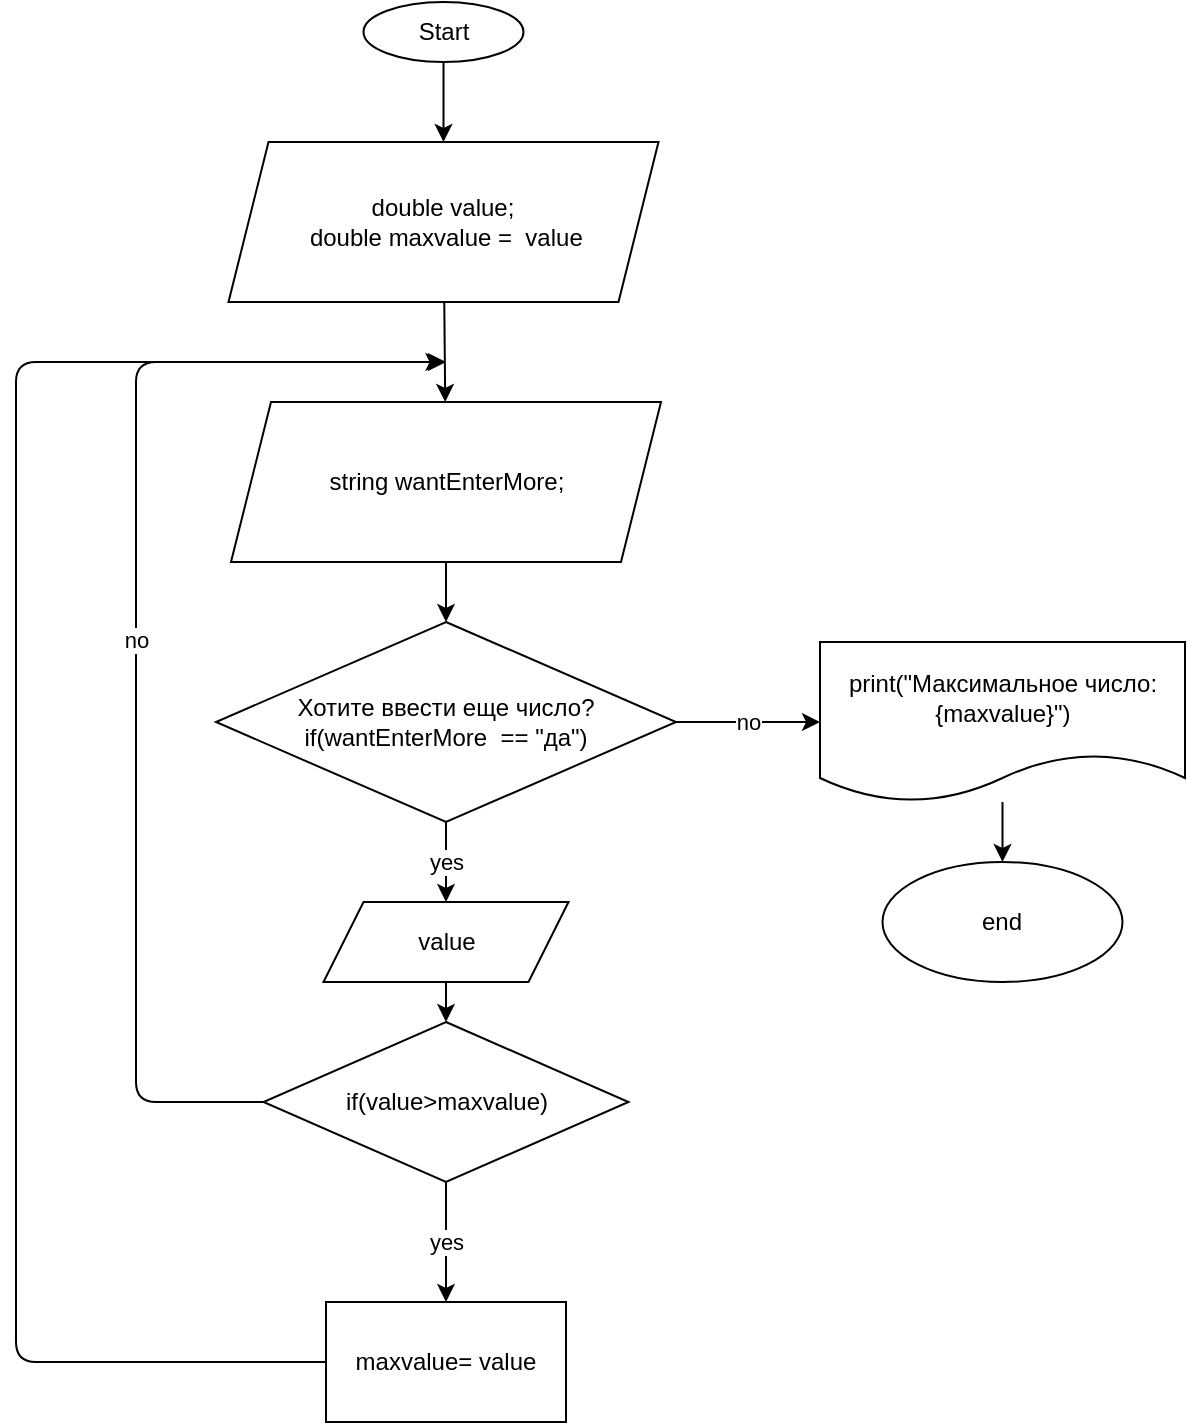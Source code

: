 <mxfile>
    <diagram id="CfLts7JXnZs10Yi-ryZP" name="Страница 1">
        <mxGraphModel dx="1173" dy="697" grid="1" gridSize="10" guides="1" tooltips="1" connect="1" arrows="1" fold="1" page="1" pageScale="1" pageWidth="827" pageHeight="1169" math="0" shadow="0">
            <root>
                <mxCell id="0"/>
                <mxCell id="1" parent="0"/>
                <mxCell id="21" value="" style="edgeStyle=none;html=1;" edge="1" parent="1" source="2" target="20">
                    <mxGeometry relative="1" as="geometry"/>
                </mxCell>
                <mxCell id="2" value="Start" style="ellipse;whiteSpace=wrap;html=1;" parent="1" vertex="1">
                    <mxGeometry x="273.75" y="50" width="80" height="30" as="geometry"/>
                </mxCell>
                <mxCell id="39" value="" style="edgeStyle=none;html=1;" edge="1" parent="1" source="20" target="38">
                    <mxGeometry relative="1" as="geometry"/>
                </mxCell>
                <mxCell id="20" value="double value;&lt;br&gt;&amp;nbsp;double maxvalue =&amp;nbsp; value" style="shape=parallelogram;perimeter=parallelogramPerimeter;whiteSpace=wrap;html=1;fixedSize=1;" vertex="1" parent="1">
                    <mxGeometry x="206.25" y="120" width="215" height="80" as="geometry"/>
                </mxCell>
                <mxCell id="29" value="yes" style="edgeStyle=none;html=1;" edge="1" parent="1" source="26" target="28">
                    <mxGeometry relative="1" as="geometry">
                        <Array as="points">
                            <mxPoint x="315" y="480"/>
                        </Array>
                    </mxGeometry>
                </mxCell>
                <mxCell id="35" value="no" style="edgeStyle=none;html=1;" edge="1" parent="1" source="26" target="34">
                    <mxGeometry relative="1" as="geometry">
                        <Array as="points">
                            <mxPoint x="440" y="410"/>
                        </Array>
                    </mxGeometry>
                </mxCell>
                <mxCell id="26" value="Хотите ввести еще число?&lt;br&gt;if(wantEnterMore&amp;nbsp; == &quot;да&quot;)" style="rhombus;whiteSpace=wrap;html=1;" vertex="1" parent="1">
                    <mxGeometry x="200" y="360" width="230" height="100" as="geometry"/>
                </mxCell>
                <mxCell id="31" value="" style="edgeStyle=none;html=1;" edge="1" parent="1" source="28" target="30">
                    <mxGeometry relative="1" as="geometry"/>
                </mxCell>
                <mxCell id="28" value="&lt;span&gt;value&lt;/span&gt;" style="shape=parallelogram;perimeter=parallelogramPerimeter;whiteSpace=wrap;html=1;fixedSize=1;" vertex="1" parent="1">
                    <mxGeometry x="253.75" y="500" width="122.5" height="40" as="geometry"/>
                </mxCell>
                <mxCell id="33" value="yes" style="edgeStyle=none;html=1;" edge="1" parent="1" source="30" target="32">
                    <mxGeometry relative="1" as="geometry"/>
                </mxCell>
                <mxCell id="41" value="no" style="edgeStyle=none;html=1;" edge="1" parent="1" source="30">
                    <mxGeometry relative="1" as="geometry">
                        <mxPoint x="315" y="230" as="targetPoint"/>
                        <Array as="points">
                            <mxPoint x="160" y="600"/>
                            <mxPoint x="160" y="230"/>
                        </Array>
                    </mxGeometry>
                </mxCell>
                <mxCell id="30" value="&amp;nbsp;if(value&amp;gt;maxvalue)&amp;nbsp;" style="rhombus;whiteSpace=wrap;html=1;" vertex="1" parent="1">
                    <mxGeometry x="223.75" y="560" width="182.5" height="80" as="geometry"/>
                </mxCell>
                <mxCell id="42" style="edgeStyle=none;html=1;" edge="1" parent="1" source="32">
                    <mxGeometry relative="1" as="geometry">
                        <mxPoint x="313.75" y="230" as="targetPoint"/>
                        <Array as="points">
                            <mxPoint x="100" y="730"/>
                            <mxPoint x="100" y="230"/>
                        </Array>
                    </mxGeometry>
                </mxCell>
                <mxCell id="32" value="&lt;span&gt;maxvalue=&amp;nbsp;&lt;/span&gt;value" style="whiteSpace=wrap;html=1;" vertex="1" parent="1">
                    <mxGeometry x="255" y="700" width="120" height="60" as="geometry"/>
                </mxCell>
                <mxCell id="44" value="" style="edgeStyle=none;html=1;" edge="1" parent="1" source="34" target="43">
                    <mxGeometry relative="1" as="geometry"/>
                </mxCell>
                <mxCell id="34" value="print(&quot;Максимальное число: {maxvalue}&quot;)" style="shape=document;whiteSpace=wrap;html=1;boundedLbl=1;" vertex="1" parent="1">
                    <mxGeometry x="502" y="370" width="182.5" height="80" as="geometry"/>
                </mxCell>
                <mxCell id="40" style="edgeStyle=none;html=1;entryX=0.5;entryY=0;entryDx=0;entryDy=0;" edge="1" parent="1" source="38" target="26">
                    <mxGeometry relative="1" as="geometry"/>
                </mxCell>
                <mxCell id="38" value="string wantEnterMore;" style="shape=parallelogram;perimeter=parallelogramPerimeter;whiteSpace=wrap;html=1;fixedSize=1;" vertex="1" parent="1">
                    <mxGeometry x="207.5" y="250" width="215" height="80" as="geometry"/>
                </mxCell>
                <mxCell id="43" value="end" style="ellipse;whiteSpace=wrap;html=1;" vertex="1" parent="1">
                    <mxGeometry x="533.25" y="480" width="120" height="60" as="geometry"/>
                </mxCell>
            </root>
        </mxGraphModel>
    </diagram>
</mxfile>